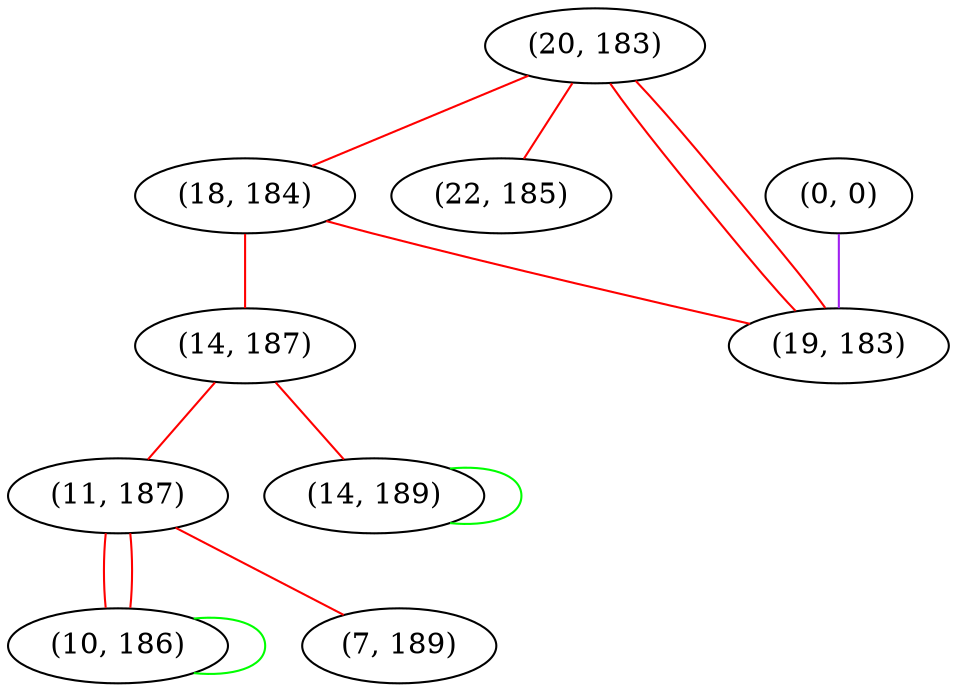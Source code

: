 graph "" {
"(20, 183)";
"(0, 0)";
"(18, 184)";
"(22, 185)";
"(14, 187)";
"(11, 187)";
"(10, 186)";
"(19, 183)";
"(7, 189)";
"(14, 189)";
"(20, 183)" -- "(18, 184)"  [color=red, key=0, weight=1];
"(20, 183)" -- "(22, 185)"  [color=red, key=0, weight=1];
"(20, 183)" -- "(19, 183)"  [color=red, key=0, weight=1];
"(20, 183)" -- "(19, 183)"  [color=red, key=1, weight=1];
"(0, 0)" -- "(19, 183)"  [color=purple, key=0, weight=4];
"(18, 184)" -- "(14, 187)"  [color=red, key=0, weight=1];
"(18, 184)" -- "(19, 183)"  [color=red, key=0, weight=1];
"(14, 187)" -- "(11, 187)"  [color=red, key=0, weight=1];
"(14, 187)" -- "(14, 189)"  [color=red, key=0, weight=1];
"(11, 187)" -- "(7, 189)"  [color=red, key=0, weight=1];
"(11, 187)" -- "(10, 186)"  [color=red, key=0, weight=1];
"(11, 187)" -- "(10, 186)"  [color=red, key=1, weight=1];
"(10, 186)" -- "(10, 186)"  [color=green, key=0, weight=2];
"(14, 189)" -- "(14, 189)"  [color=green, key=0, weight=2];
}
